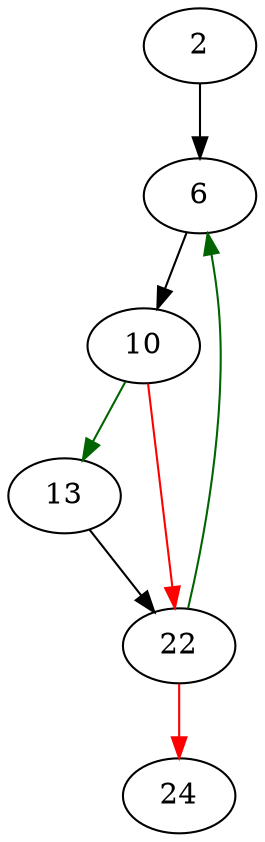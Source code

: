 strict digraph "pager_wait_on_lock" {
	// Node definitions.
	2 [entry=true];
	6;
	10;
	13;
	22;
	24;

	// Edge definitions.
	2 -> 6;
	6 -> 10;
	10 -> 13 [
		color=darkgreen
		cond=true
	];
	10 -> 22 [
		color=red
		cond=false
	];
	13 -> 22;
	22 -> 6 [
		color=darkgreen
		cond=true
	];
	22 -> 24 [
		color=red
		cond=false
	];
}